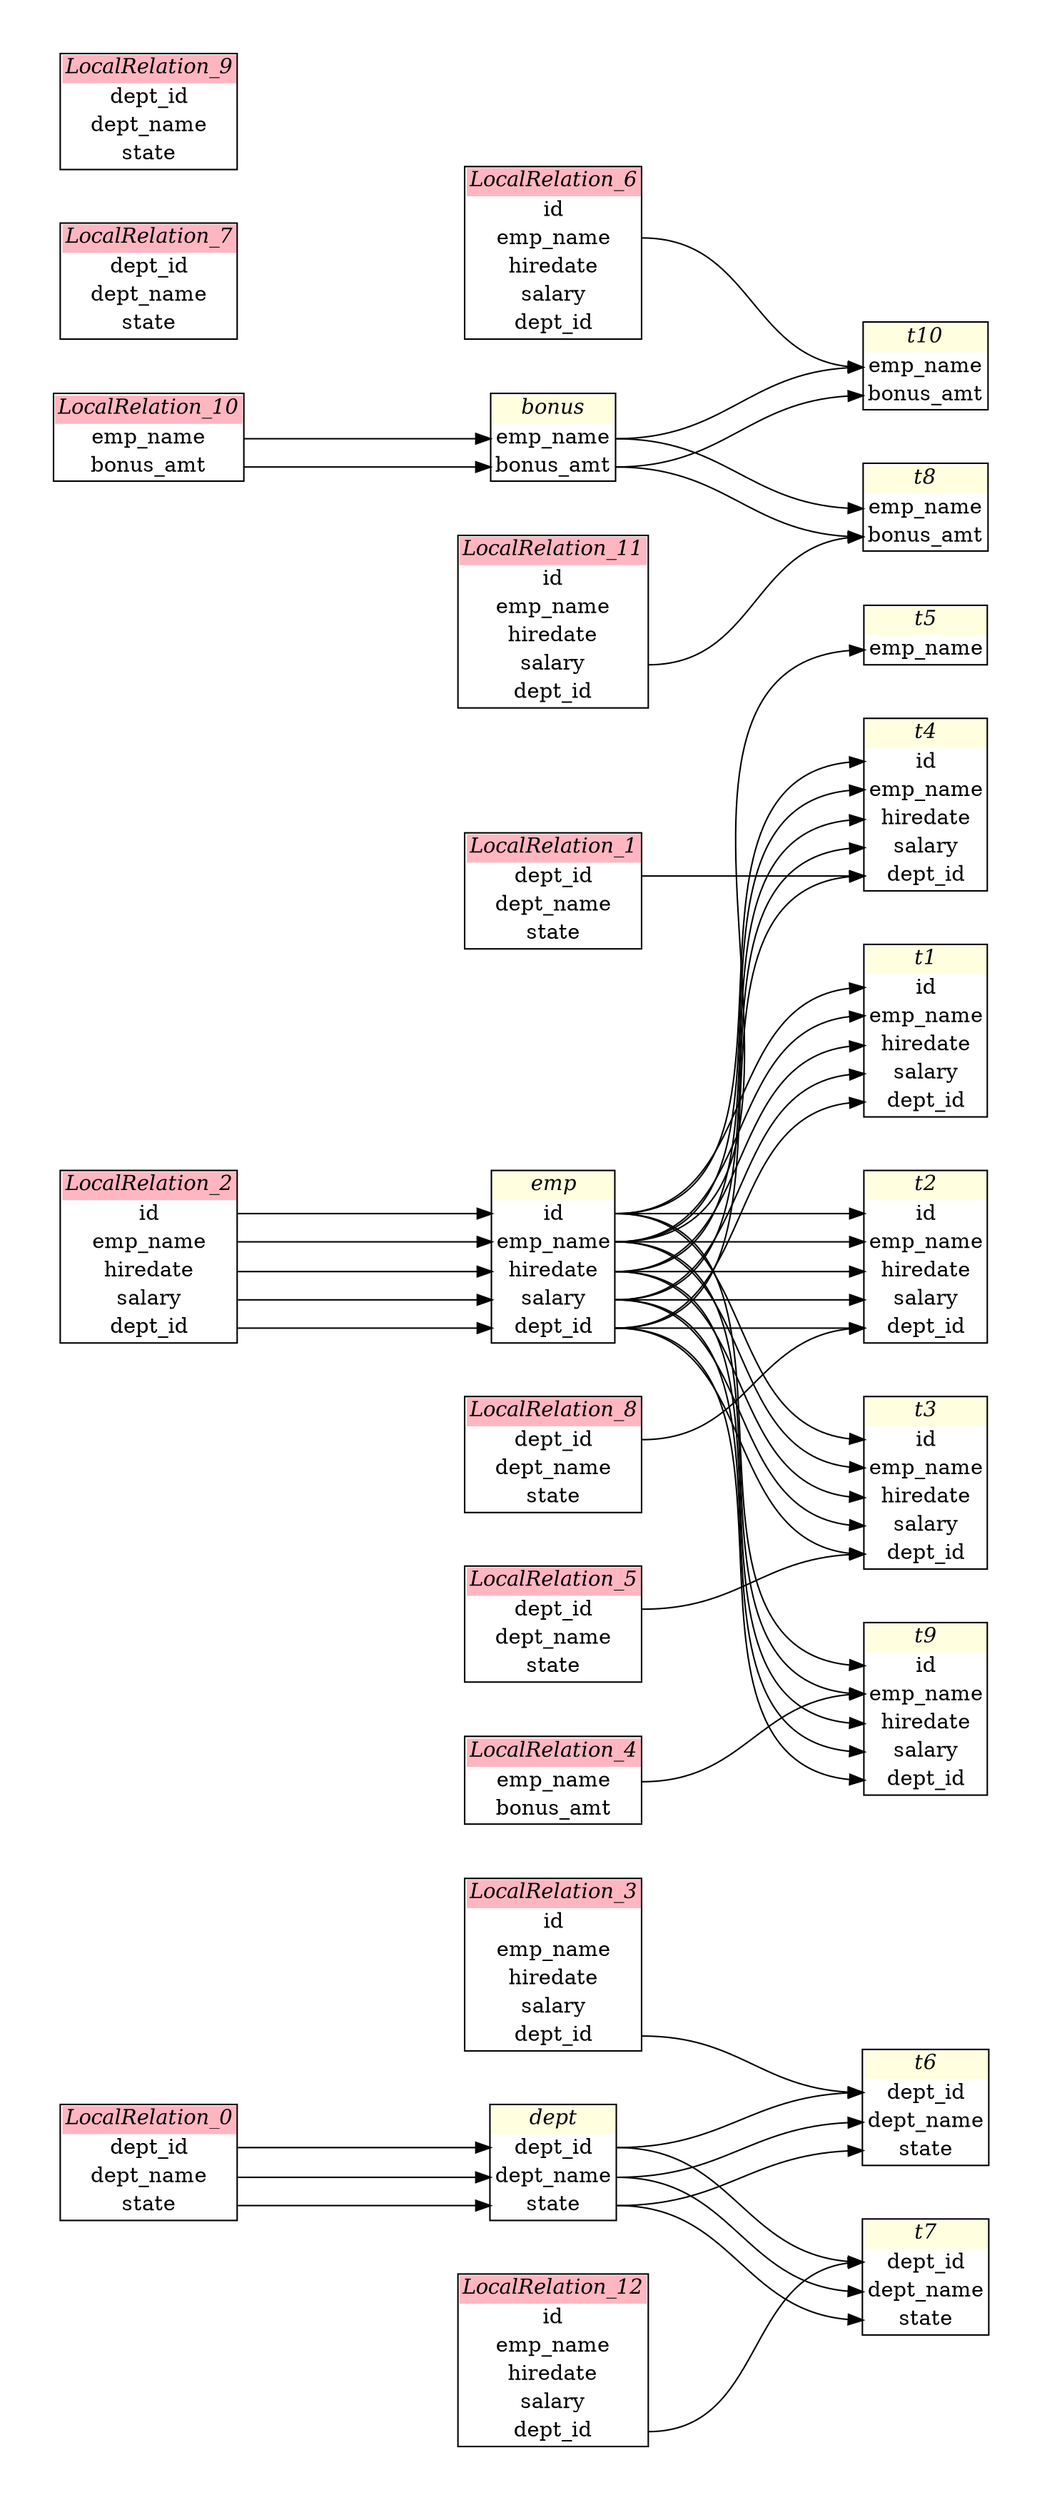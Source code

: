 // Automatically generated by SQLFlowTestSuite


digraph {
  graph [pad="0.5", nodesep="0.5", ranksep="2", fontname="Helvetica"];
  node [shape=plain]
  rankdir=LR;

  
"LocalRelation_0" [label=<
<table border="1" cellborder="0" cellspacing="0">
  <tr><td bgcolor="lightpink" port="nodeName"><i>LocalRelation_0</i></td></tr>
  <tr><td port="0">dept_id</td></tr>
<tr><td port="1">dept_name</td></tr>
<tr><td port="2">state</td></tr>
</table>>];
     

"LocalRelation_1" [label=<
<table border="1" cellborder="0" cellspacing="0">
  <tr><td bgcolor="lightpink" port="nodeName"><i>LocalRelation_1</i></td></tr>
  <tr><td port="0">dept_id</td></tr>
<tr><td port="1">dept_name</td></tr>
<tr><td port="2">state</td></tr>
</table>>];
     

"LocalRelation_10" [label=<
<table border="1" cellborder="0" cellspacing="0">
  <tr><td bgcolor="lightpink" port="nodeName"><i>LocalRelation_10</i></td></tr>
  <tr><td port="0">emp_name</td></tr>
<tr><td port="1">bonus_amt</td></tr>
</table>>];
     

"LocalRelation_11" [label=<
<table border="1" cellborder="0" cellspacing="0">
  <tr><td bgcolor="lightpink" port="nodeName"><i>LocalRelation_11</i></td></tr>
  <tr><td port="0">id</td></tr>
<tr><td port="1">emp_name</td></tr>
<tr><td port="2">hiredate</td></tr>
<tr><td port="3">salary</td></tr>
<tr><td port="4">dept_id</td></tr>
</table>>];
     

"LocalRelation_12" [label=<
<table border="1" cellborder="0" cellspacing="0">
  <tr><td bgcolor="lightpink" port="nodeName"><i>LocalRelation_12</i></td></tr>
  <tr><td port="0">id</td></tr>
<tr><td port="1">emp_name</td></tr>
<tr><td port="2">hiredate</td></tr>
<tr><td port="3">salary</td></tr>
<tr><td port="4">dept_id</td></tr>
</table>>];
     

"LocalRelation_2" [label=<
<table border="1" cellborder="0" cellspacing="0">
  <tr><td bgcolor="lightpink" port="nodeName"><i>LocalRelation_2</i></td></tr>
  <tr><td port="0">id</td></tr>
<tr><td port="1">emp_name</td></tr>
<tr><td port="2">hiredate</td></tr>
<tr><td port="3">salary</td></tr>
<tr><td port="4">dept_id</td></tr>
</table>>];
     

"LocalRelation_3" [label=<
<table border="1" cellborder="0" cellspacing="0">
  <tr><td bgcolor="lightpink" port="nodeName"><i>LocalRelation_3</i></td></tr>
  <tr><td port="0">id</td></tr>
<tr><td port="1">emp_name</td></tr>
<tr><td port="2">hiredate</td></tr>
<tr><td port="3">salary</td></tr>
<tr><td port="4">dept_id</td></tr>
</table>>];
     

"LocalRelation_4" [label=<
<table border="1" cellborder="0" cellspacing="0">
  <tr><td bgcolor="lightpink" port="nodeName"><i>LocalRelation_4</i></td></tr>
  <tr><td port="0">emp_name</td></tr>
<tr><td port="1">bonus_amt</td></tr>
</table>>];
     

"LocalRelation_5" [label=<
<table border="1" cellborder="0" cellspacing="0">
  <tr><td bgcolor="lightpink" port="nodeName"><i>LocalRelation_5</i></td></tr>
  <tr><td port="0">dept_id</td></tr>
<tr><td port="1">dept_name</td></tr>
<tr><td port="2">state</td></tr>
</table>>];
     

"LocalRelation_6" [label=<
<table border="1" cellborder="0" cellspacing="0">
  <tr><td bgcolor="lightpink" port="nodeName"><i>LocalRelation_6</i></td></tr>
  <tr><td port="0">id</td></tr>
<tr><td port="1">emp_name</td></tr>
<tr><td port="2">hiredate</td></tr>
<tr><td port="3">salary</td></tr>
<tr><td port="4">dept_id</td></tr>
</table>>];
     

"LocalRelation_7" [label=<
<table border="1" cellborder="0" cellspacing="0">
  <tr><td bgcolor="lightpink" port="nodeName"><i>LocalRelation_7</i></td></tr>
  <tr><td port="0">dept_id</td></tr>
<tr><td port="1">dept_name</td></tr>
<tr><td port="2">state</td></tr>
</table>>];
     

"LocalRelation_8" [label=<
<table border="1" cellborder="0" cellspacing="0">
  <tr><td bgcolor="lightpink" port="nodeName"><i>LocalRelation_8</i></td></tr>
  <tr><td port="0">dept_id</td></tr>
<tr><td port="1">dept_name</td></tr>
<tr><td port="2">state</td></tr>
</table>>];
     

"LocalRelation_9" [label=<
<table border="1" cellborder="0" cellspacing="0">
  <tr><td bgcolor="lightpink" port="nodeName"><i>LocalRelation_9</i></td></tr>
  <tr><td port="0">dept_id</td></tr>
<tr><td port="1">dept_name</td></tr>
<tr><td port="2">state</td></tr>
</table>>];
     

"bonus" [label=<
<table border="1" cellborder="0" cellspacing="0">
  <tr><td bgcolor="lightyellow" port="nodeName"><i>bonus</i></td></tr>
  <tr><td port="0">emp_name</td></tr>
<tr><td port="1">bonus_amt</td></tr>
</table>>];
     

"dept" [label=<
<table border="1" cellborder="0" cellspacing="0">
  <tr><td bgcolor="lightyellow" port="nodeName"><i>dept</i></td></tr>
  <tr><td port="0">dept_id</td></tr>
<tr><td port="1">dept_name</td></tr>
<tr><td port="2">state</td></tr>
</table>>];
     

"emp" [label=<
<table border="1" cellborder="0" cellspacing="0">
  <tr><td bgcolor="lightyellow" port="nodeName"><i>emp</i></td></tr>
  <tr><td port="0">id</td></tr>
<tr><td port="1">emp_name</td></tr>
<tr><td port="2">hiredate</td></tr>
<tr><td port="3">salary</td></tr>
<tr><td port="4">dept_id</td></tr>
</table>>];
     

"t1" [label=<
<table border="1" cellborder="0" cellspacing="0">
  <tr><td bgcolor="lightyellow" port="nodeName"><i>t1</i></td></tr>
  <tr><td port="0">id</td></tr>
<tr><td port="1">emp_name</td></tr>
<tr><td port="2">hiredate</td></tr>
<tr><td port="3">salary</td></tr>
<tr><td port="4">dept_id</td></tr>
</table>>];
     

"t10" [label=<
<table border="1" cellborder="0" cellspacing="0">
  <tr><td bgcolor="lightyellow" port="nodeName"><i>t10</i></td></tr>
  <tr><td port="0">emp_name</td></tr>
<tr><td port="1">bonus_amt</td></tr>
</table>>];
     

"t2" [label=<
<table border="1" cellborder="0" cellspacing="0">
  <tr><td bgcolor="lightyellow" port="nodeName"><i>t2</i></td></tr>
  <tr><td port="0">id</td></tr>
<tr><td port="1">emp_name</td></tr>
<tr><td port="2">hiredate</td></tr>
<tr><td port="3">salary</td></tr>
<tr><td port="4">dept_id</td></tr>
</table>>];
     

"t3" [label=<
<table border="1" cellborder="0" cellspacing="0">
  <tr><td bgcolor="lightyellow" port="nodeName"><i>t3</i></td></tr>
  <tr><td port="0">id</td></tr>
<tr><td port="1">emp_name</td></tr>
<tr><td port="2">hiredate</td></tr>
<tr><td port="3">salary</td></tr>
<tr><td port="4">dept_id</td></tr>
</table>>];
     

"t4" [label=<
<table border="1" cellborder="0" cellspacing="0">
  <tr><td bgcolor="lightyellow" port="nodeName"><i>t4</i></td></tr>
  <tr><td port="0">id</td></tr>
<tr><td port="1">emp_name</td></tr>
<tr><td port="2">hiredate</td></tr>
<tr><td port="3">salary</td></tr>
<tr><td port="4">dept_id</td></tr>
</table>>];
     

"t5" [label=<
<table border="1" cellborder="0" cellspacing="0">
  <tr><td bgcolor="lightyellow" port="nodeName"><i>t5</i></td></tr>
  <tr><td port="0">emp_name</td></tr>
</table>>];
     

"t6" [label=<
<table border="1" cellborder="0" cellspacing="0">
  <tr><td bgcolor="lightyellow" port="nodeName"><i>t6</i></td></tr>
  <tr><td port="0">dept_id</td></tr>
<tr><td port="1">dept_name</td></tr>
<tr><td port="2">state</td></tr>
</table>>];
     

"t7" [label=<
<table border="1" cellborder="0" cellspacing="0">
  <tr><td bgcolor="lightyellow" port="nodeName"><i>t7</i></td></tr>
  <tr><td port="0">dept_id</td></tr>
<tr><td port="1">dept_name</td></tr>
<tr><td port="2">state</td></tr>
</table>>];
     

"t8" [label=<
<table border="1" cellborder="0" cellspacing="0">
  <tr><td bgcolor="lightyellow" port="nodeName"><i>t8</i></td></tr>
  <tr><td port="0">emp_name</td></tr>
<tr><td port="1">bonus_amt</td></tr>
</table>>];
     

"t9" [label=<
<table border="1" cellborder="0" cellspacing="0">
  <tr><td bgcolor="lightyellow" port="nodeName"><i>t9</i></td></tr>
  <tr><td port="0">id</td></tr>
<tr><td port="1">emp_name</td></tr>
<tr><td port="2">hiredate</td></tr>
<tr><td port="3">salary</td></tr>
<tr><td port="4">dept_id</td></tr>
</table>>];
     
  "LocalRelation_0":0 -> dept:0
"LocalRelation_0":1 -> dept:1
"LocalRelation_0":2 -> dept:2
"LocalRelation_1":0 -> t4:4
"LocalRelation_10":0 -> bonus:0
"LocalRelation_10":1 -> bonus:1
"LocalRelation_11":3 -> t8:1
"LocalRelation_12":4 -> t7:0
"LocalRelation_2":0 -> emp:0
"LocalRelation_2":1 -> emp:1
"LocalRelation_2":2 -> emp:2
"LocalRelation_2":3 -> emp:3
"LocalRelation_2":4 -> emp:4
"LocalRelation_3":4 -> t6:0
"LocalRelation_4":0 -> t9:1
"LocalRelation_5":0 -> t3:4
"LocalRelation_6":1 -> t10:0
"LocalRelation_8":0 -> t2:4
"bonus":0 -> t10:0
"bonus":0 -> t8:0
"bonus":1 -> t10:1
"bonus":1 -> t8:1
"dept":0 -> t6:0
"dept":0 -> t7:0
"dept":1 -> t6:1
"dept":1 -> t7:1
"dept":2 -> t6:2
"dept":2 -> t7:2
"emp":0 -> t1:0
"emp":0 -> t2:0
"emp":0 -> t3:0
"emp":0 -> t4:0
"emp":0 -> t9:0
"emp":1 -> t1:1
"emp":1 -> t2:1
"emp":1 -> t3:1
"emp":1 -> t4:1
"emp":1 -> t5:0
"emp":1 -> t9:1
"emp":2 -> t1:2
"emp":2 -> t2:2
"emp":2 -> t3:2
"emp":2 -> t4:2
"emp":2 -> t9:2
"emp":3 -> t1:3
"emp":3 -> t2:3
"emp":3 -> t3:3
"emp":3 -> t4:3
"emp":3 -> t9:3
"emp":4 -> t1:4
"emp":4 -> t2:4
"emp":4 -> t3:4
"emp":4 -> t4:4
"emp":4 -> t9:4
}
       